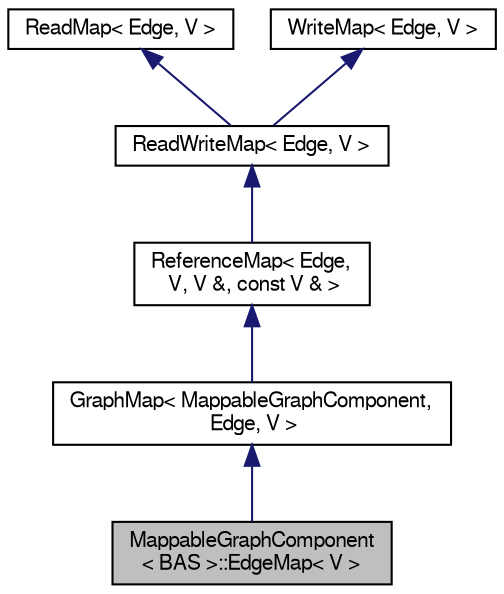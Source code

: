 digraph "MappableGraphComponent&lt; BAS &gt;::EdgeMap&lt; V &gt;"
{
 // LATEX_PDF_SIZE
  edge [fontname="FreeSans",fontsize="10",labelfontname="FreeSans",labelfontsize="10"];
  node [fontname="FreeSans",fontsize="10",shape=record];
  Node0 [label="MappableGraphComponent\l\< BAS \>::EdgeMap\< V \>",height=0.2,width=0.4,color="black", fillcolor="grey75", style="filled", fontcolor="black",tooltip="Standard graph map for the edges."];
  Node1 -> Node0 [dir="back",color="midnightblue",fontsize="10",style="solid",fontname="FreeSans"];
  Node1 [label="GraphMap\< MappableGraphComponent,\l Edge, V \>",height=0.2,width=0.4,color="black", fillcolor="white", style="filled",URL="$a05145.html",tooltip=" "];
  Node2 -> Node1 [dir="back",color="midnightblue",fontsize="10",style="solid",fontname="FreeSans"];
  Node2 [label="ReferenceMap\< Edge,\l V, V &, const V & \>",height=0.2,width=0.4,color="black", fillcolor="white", style="filled",URL="$a05301.html",tooltip=" "];
  Node3 -> Node2 [dir="back",color="midnightblue",fontsize="10",style="solid",fontname="FreeSans"];
  Node3 [label="ReadWriteMap\< Edge, V \>",height=0.2,width=0.4,color="black", fillcolor="white", style="filled",URL="$a05293.html",tooltip=" "];
  Node4 -> Node3 [dir="back",color="midnightblue",fontsize="10",style="solid",fontname="FreeSans"];
  Node4 [label="ReadMap\< Edge, V \>",height=0.2,width=0.4,color="black", fillcolor="white", style="filled",URL="$a05277.html",tooltip=" "];
  Node5 -> Node3 [dir="back",color="midnightblue",fontsize="10",style="solid",fontname="FreeSans"];
  Node5 [label="WriteMap\< Edge, V \>",height=0.2,width=0.4,color="black", fillcolor="white", style="filled",URL="$a05285.html",tooltip=" "];
}
